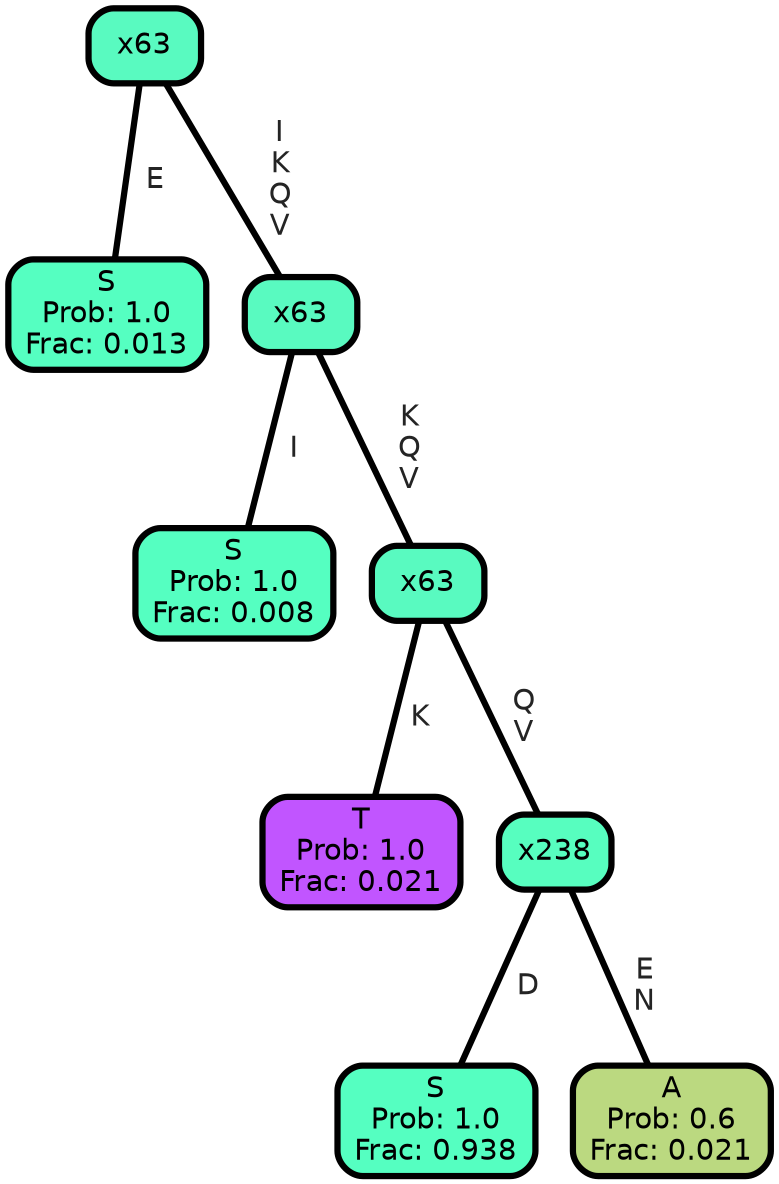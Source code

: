 graph Tree {
node [shape=box, style="filled, rounded",color="black",penwidth="3",fontcolor="black",                 fontname=helvetica] ;
graph [ranksep="0 equally", splines=straight,                 bgcolor=transparent, dpi=200] ;
edge [fontname=helvetica, fontweight=bold,fontcolor=grey14,color=black] ;
0 [label="S
Prob: 1.0
Frac: 0.013", fillcolor="#55ffc1"] ;
1 [label="x63", fillcolor="#59fac0"] ;
2 [label="S
Prob: 1.0
Frac: 0.008", fillcolor="#55ffc1"] ;
3 [label="x63", fillcolor="#59fac0"] ;
4 [label="T
Prob: 1.0
Frac: 0.021", fillcolor="#c155ff"] ;
5 [label="x63", fillcolor="#59fac0"] ;
6 [label="S
Prob: 1.0
Frac: 0.938", fillcolor="#55ffc1"] ;
7 [label="x238", fillcolor="#57febf"] ;
8 [label="A
Prob: 0.6
Frac: 0.021", fillcolor="#bbd980"] ;
1 -- 0 [label=" E",penwidth=3] ;
1 -- 3 [label=" I\n K\n Q\n V",penwidth=3] ;
3 -- 2 [label=" I",penwidth=3] ;
3 -- 5 [label=" K\n Q\n V",penwidth=3] ;
5 -- 4 [label=" K",penwidth=3] ;
5 -- 7 [label=" Q\n V",penwidth=3] ;
7 -- 6 [label=" D",penwidth=3] ;
7 -- 8 [label=" E\n N",penwidth=3] ;
{rank = same;}}
